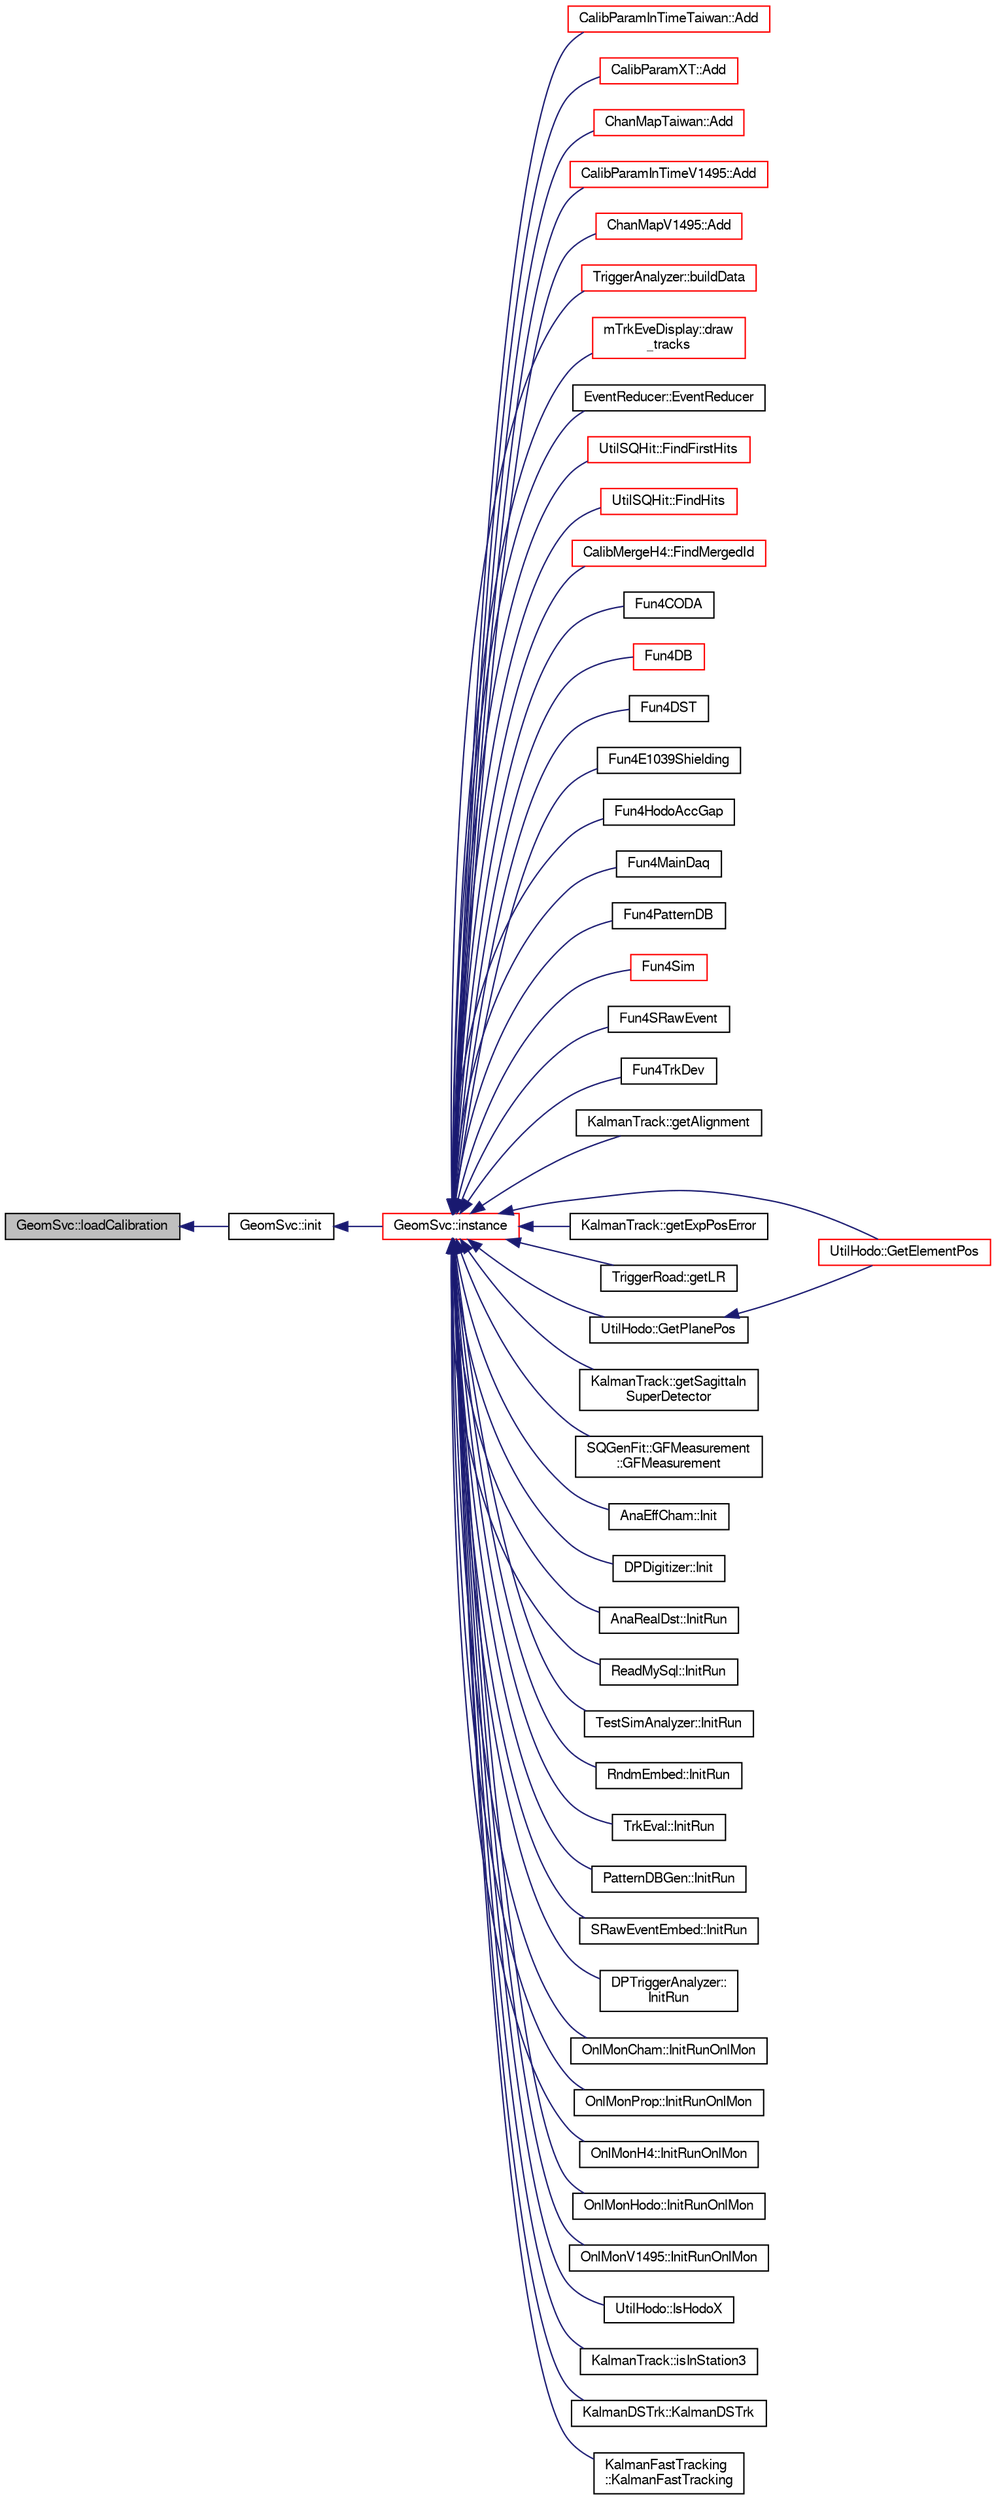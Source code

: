 digraph "GeomSvc::loadCalibration"
{
  bgcolor="transparent";
  edge [fontname="FreeSans",fontsize="10",labelfontname="FreeSans",labelfontsize="10"];
  node [fontname="FreeSans",fontsize="10",shape=record];
  rankdir="LR";
  Node1 [label="GeomSvc::loadCalibration",height=0.2,width=0.4,color="black", fillcolor="grey75", style="filled" fontcolor="black"];
  Node1 -> Node2 [dir="back",color="midnightblue",fontsize="10",style="solid",fontname="FreeSans"];
  Node2 [label="GeomSvc::init",height=0.2,width=0.4,color="black",URL="$d0/da0/classGeomSvc.html#a96ec4efc82cbaed0b5623e4dd69385b6",tooltip="Initialization, either from MySQL or from ascii file. "];
  Node2 -> Node3 [dir="back",color="midnightblue",fontsize="10",style="solid",fontname="FreeSans"];
  Node3 [label="GeomSvc::instance",height=0.2,width=0.4,color="red",URL="$d0/da0/classGeomSvc.html#a2b7ecf5467120206b9479654c48ad7c4",tooltip="singlton instance "];
  Node3 -> Node4 [dir="back",color="midnightblue",fontsize="10",style="solid",fontname="FreeSans"];
  Node4 [label="CalibParamInTimeTaiwan::Add",height=0.2,width=0.4,color="red",URL="$d7/dec/classCalibParamInTimeTaiwan.html#a1864ffda0e47eb50d37155b015ab41e3"];
  Node3 -> Node5 [dir="back",color="midnightblue",fontsize="10",style="solid",fontname="FreeSans"];
  Node5 [label="CalibParamXT::Add",height=0.2,width=0.4,color="red",URL="$da/d44/classCalibParamXT.html#a32a4f4fd39fdaf747ae045e46e58dd0e"];
  Node3 -> Node6 [dir="back",color="midnightblue",fontsize="10",style="solid",fontname="FreeSans"];
  Node6 [label="ChanMapTaiwan::Add",height=0.2,width=0.4,color="red",URL="$d3/d21/classChanMapTaiwan.html#a935b6903c5a4e4476f295f6a74185ec1"];
  Node3 -> Node7 [dir="back",color="midnightblue",fontsize="10",style="solid",fontname="FreeSans"];
  Node7 [label="CalibParamInTimeV1495::Add",height=0.2,width=0.4,color="red",URL="$d0/dd2/classCalibParamInTimeV1495.html#ac884b85f75be97c5e9739672aad4daa5"];
  Node3 -> Node8 [dir="back",color="midnightblue",fontsize="10",style="solid",fontname="FreeSans"];
  Node8 [label="ChanMapV1495::Add",height=0.2,width=0.4,color="red",URL="$d2/d4f/classChanMapV1495.html#a9d862c27c34e68d981207daaf607643c"];
  Node3 -> Node9 [dir="back",color="midnightblue",fontsize="10",style="solid",fontname="FreeSans"];
  Node9 [label="TriggerAnalyzer::buildData",height=0.2,width=0.4,color="red",URL="$d6/deb/classTriggerAnalyzer.html#a095d42811ed0348e26a4e42b1cc12d49"];
  Node3 -> Node10 [dir="back",color="midnightblue",fontsize="10",style="solid",fontname="FreeSans"];
  Node10 [label="mTrkEveDisplay::draw\l_tracks",height=0.2,width=0.4,color="red",URL="$d3/de7/classmTrkEveDisplay.html#a9dccd02ff8c77a1e34236d4575644100"];
  Node3 -> Node11 [dir="back",color="midnightblue",fontsize="10",style="solid",fontname="FreeSans"];
  Node11 [label="EventReducer::EventReducer",height=0.2,width=0.4,color="black",URL="$d5/dda/classEventReducer.html#a561a06dc56cee12696d12ba18d207433"];
  Node3 -> Node12 [dir="back",color="midnightblue",fontsize="10",style="solid",fontname="FreeSans"];
  Node12 [label="UtilSQHit::FindFirstHits",height=0.2,width=0.4,color="red",URL="$d0/dc5/namespaceUtilSQHit.html#abdff6fa42902fb1c95f27ed88e61e3f0"];
  Node3 -> Node13 [dir="back",color="midnightblue",fontsize="10",style="solid",fontname="FreeSans"];
  Node13 [label="UtilSQHit::FindHits",height=0.2,width=0.4,color="red",URL="$d0/dc5/namespaceUtilSQHit.html#aca695e2deb5df31564d6f1601816fe9e"];
  Node3 -> Node14 [dir="back",color="midnightblue",fontsize="10",style="solid",fontname="FreeSans"];
  Node14 [label="CalibMergeH4::FindMergedId",height=0.2,width=0.4,color="red",URL="$df/d49/classCalibMergeH4.html#a651755d39b1030cacdbf52a52ef67c63"];
  Node3 -> Node15 [dir="back",color="midnightblue",fontsize="10",style="solid",fontname="FreeSans"];
  Node15 [label="Fun4CODA",height=0.2,width=0.4,color="black",URL="$db/dbe/Fun4CODA_8C.html#a1bbee777074605aa2a59ddf9b2b52742"];
  Node3 -> Node16 [dir="back",color="midnightblue",fontsize="10",style="solid",fontname="FreeSans"];
  Node16 [label="Fun4DB",height=0.2,width=0.4,color="red",URL="$df/dc0/Fun4DB_8C.html#a156048b96f7485e3cc410afbc05fc286"];
  Node3 -> Node17 [dir="back",color="midnightblue",fontsize="10",style="solid",fontname="FreeSans"];
  Node17 [label="Fun4DST",height=0.2,width=0.4,color="black",URL="$de/daf/Fun4DST_8C.html#a6a43c5ad028285b022976fa872e60cbc"];
  Node3 -> Node18 [dir="back",color="midnightblue",fontsize="10",style="solid",fontname="FreeSans"];
  Node18 [label="Fun4E1039Shielding",height=0.2,width=0.4,color="black",URL="$d2/d24/Fun4E1039Shielding_8C.html#a42592782dd55d6e219305ff678a00dc2"];
  Node3 -> Node19 [dir="back",color="midnightblue",fontsize="10",style="solid",fontname="FreeSans"];
  Node19 [label="Fun4HodoAccGap",height=0.2,width=0.4,color="black",URL="$d6/d6a/Fun4HodoAccGap_8C.html#a7aaa0687f144d5e7b417d7e9ac5f36da"];
  Node3 -> Node20 [dir="back",color="midnightblue",fontsize="10",style="solid",fontname="FreeSans"];
  Node20 [label="Fun4MainDaq",height=0.2,width=0.4,color="black",URL="$de/d00/e1039-analysis_2OnlMonDev_2Fun4MainDaq_8C.html#ac28bfcc626ab9a3b0aea03bad954a5e5"];
  Node3 -> Node21 [dir="back",color="midnightblue",fontsize="10",style="solid",fontname="FreeSans"];
  Node21 [label="Fun4PatternDB",height=0.2,width=0.4,color="black",URL="$d7/d66/Fun4PatternDB_8C.html#a9e68afec0dfdd12961d550386529d5eb"];
  Node3 -> Node22 [dir="back",color="midnightblue",fontsize="10",style="solid",fontname="FreeSans"];
  Node22 [label="Fun4Sim",height=0.2,width=0.4,color="red",URL="$d7/d65/e1039-core_2macros_2Fun4Sim_8C.html#a5e9276116ae0064f58b288a1e0e4e3db"];
  Node3 -> Node23 [dir="back",color="midnightblue",fontsize="10",style="solid",fontname="FreeSans"];
  Node23 [label="Fun4SRawEvent",height=0.2,width=0.4,color="black",URL="$d8/de7/Fun4SRawEvent_8C.html#aaa9bb2e956ce860a8cb6e7845bcc4ed5"];
  Node3 -> Node24 [dir="back",color="midnightblue",fontsize="10",style="solid",fontname="FreeSans"];
  Node24 [label="Fun4TrkDev",height=0.2,width=0.4,color="black",URL="$d2/d3a/Fun4TrkDev_8C.html#abd98cf50196a6ad7cb2289d1f0442b73"];
  Node3 -> Node25 [dir="back",color="midnightblue",fontsize="10",style="solid",fontname="FreeSans"];
  Node25 [label="KalmanTrack::getAlignment",height=0.2,width=0.4,color="black",URL="$d9/dc3/classKalmanTrack.html#a130df9a64175b4854a25f0de3120cf91"];
  Node3 -> Node26 [dir="back",color="midnightblue",fontsize="10",style="solid",fontname="FreeSans"];
  Node26 [label="UtilHodo::GetElementPos",height=0.2,width=0.4,color="red",URL="$d9/d7c/namespaceUtilHodo.html#aa969bb67fd62bb607c12ca68a992c69a"];
  Node3 -> Node27 [dir="back",color="midnightblue",fontsize="10",style="solid",fontname="FreeSans"];
  Node27 [label="KalmanTrack::getExpPosError",height=0.2,width=0.4,color="black",URL="$d9/dc3/classKalmanTrack.html#abfa2e153a77c41a07e0821aaed4ec834"];
  Node3 -> Node28 [dir="back",color="midnightblue",fontsize="10",style="solid",fontname="FreeSans"];
  Node28 [label="TriggerRoad::getLR",height=0.2,width=0.4,color="black",URL="$d5/d72/classTriggerRoad.html#a427d8d8c38db73607327ca6ae3b389b4"];
  Node3 -> Node29 [dir="back",color="midnightblue",fontsize="10",style="solid",fontname="FreeSans"];
  Node29 [label="UtilHodo::GetPlanePos",height=0.2,width=0.4,color="black",URL="$d9/d7c/namespaceUtilHodo.html#a1b46f5fa340d48eb176f18d4f87bf7d2"];
  Node29 -> Node26 [dir="back",color="midnightblue",fontsize="10",style="solid",fontname="FreeSans"];
  Node3 -> Node30 [dir="back",color="midnightblue",fontsize="10",style="solid",fontname="FreeSans"];
  Node30 [label="KalmanTrack::getSagittaIn\lSuperDetector",height=0.2,width=0.4,color="black",URL="$d9/dc3/classKalmanTrack.html#ac73a7ff611d9b0a7cf77eb1775901036"];
  Node3 -> Node31 [dir="back",color="midnightblue",fontsize="10",style="solid",fontname="FreeSans"];
  Node31 [label="SQGenFit::GFMeasurement\l::GFMeasurement",height=0.2,width=0.4,color="black",URL="$d4/d9d/classSQGenFit_1_1GFMeasurement.html#ae83ac0b6a0fe46329ba41826b3922ea4"];
  Node3 -> Node32 [dir="back",color="midnightblue",fontsize="10",style="solid",fontname="FreeSans"];
  Node32 [label="AnaEffCham::Init",height=0.2,width=0.4,color="black",URL="$db/d63/classAnaEffCham.html#a021930645fd4860443e719041e2c1604"];
  Node3 -> Node33 [dir="back",color="midnightblue",fontsize="10",style="solid",fontname="FreeSans"];
  Node33 [label="DPDigitizer::Init",height=0.2,width=0.4,color="black",URL="$d6/d98/classDPDigitizer.html#a4b1a5b0ce0dc72295a82b03060b03b3a"];
  Node3 -> Node34 [dir="back",color="midnightblue",fontsize="10",style="solid",fontname="FreeSans"];
  Node34 [label="AnaRealDst::InitRun",height=0.2,width=0.4,color="black",URL="$d0/d63/classAnaRealDst.html#a0e3d58e69746659214a73bb9460ae7d7"];
  Node3 -> Node35 [dir="back",color="midnightblue",fontsize="10",style="solid",fontname="FreeSans"];
  Node35 [label="ReadMySql::InitRun",height=0.2,width=0.4,color="black",URL="$db/dda/classReadMySql.html#ab73b7895d9b3e258b58f31b66b93a827"];
  Node3 -> Node36 [dir="back",color="midnightblue",fontsize="10",style="solid",fontname="FreeSans"];
  Node36 [label="TestSimAnalyzer::InitRun",height=0.2,width=0.4,color="black",URL="$d6/d20/classTestSimAnalyzer.html#ae8f798f09366d821d98ff2a98e971146"];
  Node3 -> Node37 [dir="back",color="midnightblue",fontsize="10",style="solid",fontname="FreeSans"];
  Node37 [label="RndmEmbed::InitRun",height=0.2,width=0.4,color="black",URL="$d9/d0c/classRndmEmbed.html#a5cb455956c81cb828949df893636ae4f"];
  Node3 -> Node38 [dir="back",color="midnightblue",fontsize="10",style="solid",fontname="FreeSans"];
  Node38 [label="TrkEval::InitRun",height=0.2,width=0.4,color="black",URL="$de/d2f/classTrkEval.html#a4e05fcd4f4c77fbd435eadc894c931d6"];
  Node3 -> Node39 [dir="back",color="midnightblue",fontsize="10",style="solid",fontname="FreeSans"];
  Node39 [label="PatternDBGen::InitRun",height=0.2,width=0.4,color="black",URL="$de/d1e/classPatternDBGen.html#a87e612e5216817601f5f3d8a94fca218"];
  Node3 -> Node40 [dir="back",color="midnightblue",fontsize="10",style="solid",fontname="FreeSans"];
  Node40 [label="SRawEventEmbed::InitRun",height=0.2,width=0.4,color="black",URL="$d4/d36/classSRawEventEmbed.html#a2eb8e21f569c277ccdac2aedbd29aaf7"];
  Node3 -> Node41 [dir="back",color="midnightblue",fontsize="10",style="solid",fontname="FreeSans"];
  Node41 [label="DPTriggerAnalyzer::\lInitRun",height=0.2,width=0.4,color="black",URL="$d8/dda/classDPTriggerAnalyzer.html#a1e285dfeac51e81a9d802261338e4ee3",tooltip="module initialization "];
  Node3 -> Node42 [dir="back",color="midnightblue",fontsize="10",style="solid",fontname="FreeSans"];
  Node42 [label="OnlMonCham::InitRunOnlMon",height=0.2,width=0.4,color="black",URL="$db/d15/classOnlMonCham.html#aaf9e68b3b806ed449fb7d5e3e54b03cd"];
  Node3 -> Node43 [dir="back",color="midnightblue",fontsize="10",style="solid",fontname="FreeSans"];
  Node43 [label="OnlMonProp::InitRunOnlMon",height=0.2,width=0.4,color="black",URL="$d7/dac/classOnlMonProp.html#aeb8c4230a23173cc8d3d27db00d98be0"];
  Node3 -> Node44 [dir="back",color="midnightblue",fontsize="10",style="solid",fontname="FreeSans"];
  Node44 [label="OnlMonH4::InitRunOnlMon",height=0.2,width=0.4,color="black",URL="$d2/d02/classOnlMonH4.html#a4903332f47864785a12cf8f4938dd0c3"];
  Node3 -> Node45 [dir="back",color="midnightblue",fontsize="10",style="solid",fontname="FreeSans"];
  Node45 [label="OnlMonHodo::InitRunOnlMon",height=0.2,width=0.4,color="black",URL="$d8/dc8/classOnlMonHodo.html#a7722572b5da3befd0a1d4ccbae0f903d"];
  Node3 -> Node46 [dir="back",color="midnightblue",fontsize="10",style="solid",fontname="FreeSans"];
  Node46 [label="OnlMonV1495::InitRunOnlMon",height=0.2,width=0.4,color="black",URL="$d6/d41/classOnlMonV1495.html#a89a01d9a67e3993664c0ebaa343bdf77"];
  Node3 -> Node47 [dir="back",color="midnightblue",fontsize="10",style="solid",fontname="FreeSans"];
  Node47 [label="UtilHodo::IsHodoX",height=0.2,width=0.4,color="black",URL="$d9/d7c/namespaceUtilHodo.html#a7334addb67c8b67cfeb31dd878115760"];
  Node3 -> Node48 [dir="back",color="midnightblue",fontsize="10",style="solid",fontname="FreeSans"];
  Node48 [label="KalmanTrack::isInStation3",height=0.2,width=0.4,color="black",URL="$d9/dc3/classKalmanTrack.html#ac7e41743680505a0c0951c730921f0a9",tooltip="Check if the seed goes to station 3+ or station 3-. "];
  Node3 -> Node49 [dir="back",color="midnightblue",fontsize="10",style="solid",fontname="FreeSans"];
  Node49 [label="KalmanDSTrk::KalmanDSTrk",height=0.2,width=0.4,color="black",URL="$db/daa/classKalmanDSTrk.html#a2fb58f43f56bcfd897927d4b4464e390"];
  Node3 -> Node50 [dir="back",color="midnightblue",fontsize="10",style="solid",fontname="FreeSans"];
  Node50 [label="KalmanFastTracking\l::KalmanFastTracking",height=0.2,width=0.4,color="black",URL="$d3/d46/classKalmanFastTracking.html#a1f0655a7ab5073c08fe0bfa15930dc8c"];
}
